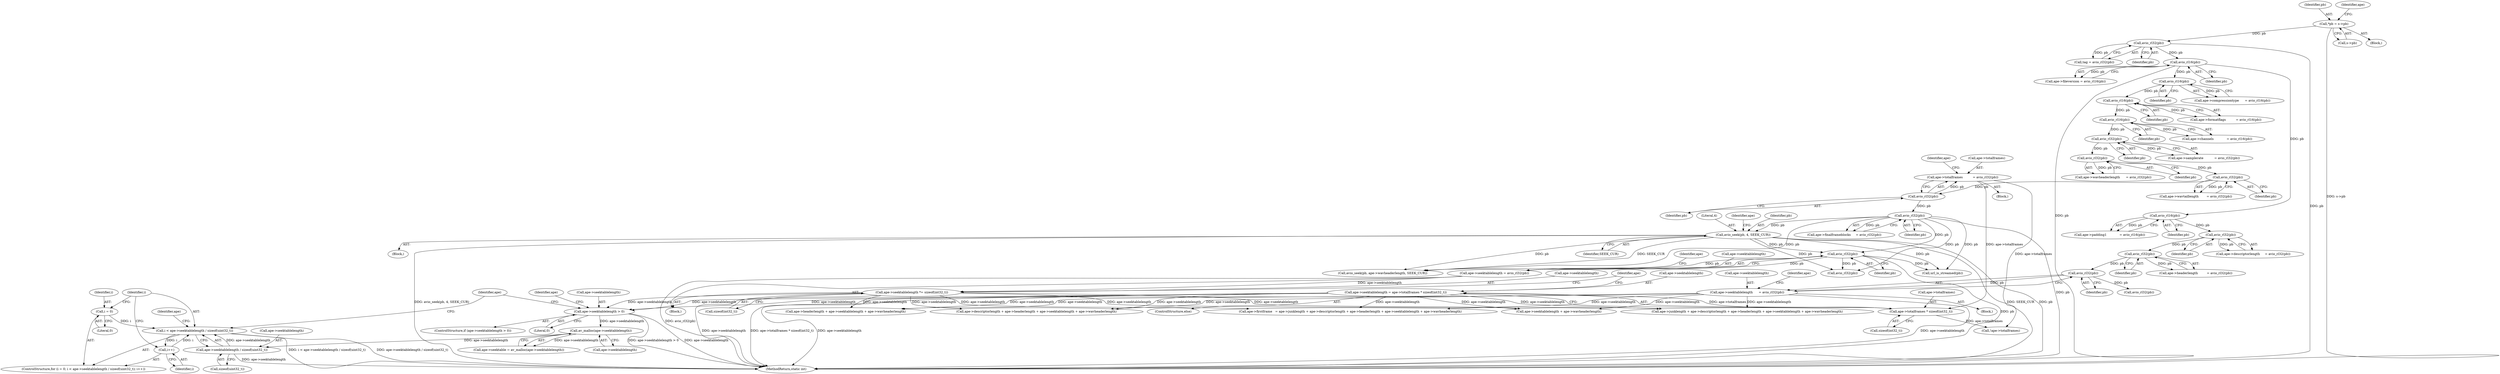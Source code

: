 digraph "0_FFmpeg_8312e3fc9041027a33c8bc667bb99740fdf41dd5@API" {
"1000631" [label="(Call,i < ape->seektablelength / sizeof(uint32_t))"];
"1000628" [label="(Call,i = 0)"];
"1000639" [label="(Call,i++)"];
"1000631" [label="(Call,i < ape->seektablelength / sizeof(uint32_t))"];
"1000633" [label="(Call,ape->seektablelength / sizeof(uint32_t))"];
"1000623" [label="(Call,av_malloc(ape->seektablelength))"];
"1000613" [label="(Call,ape->seektablelength > 0)"];
"1000404" [label="(Call,ape->seektablelength *= sizeof(int32_t))"];
"1000393" [label="(Call,ape->seektablelength = avio_rl32(pb))"];
"1000397" [label="(Call,avio_rl32(pb))"];
"1000368" [label="(Call,avio_rl32(pb))"];
"1000362" [label="(Call,avio_rl32(pb))"];
"1000356" [label="(Call,avio_rl32(pb))"];
"1000350" [label="(Call,avio_rl32(pb))"];
"1000344" [label="(Call,avio_rl32(pb))"];
"1000338" [label="(Call,avio_rl16(pb))"];
"1000332" [label="(Call,avio_rl16(pb))"];
"1000326" [label="(Call,avio_rl16(pb))"];
"1000153" [label="(Call,avio_rl16(pb))"];
"1000136" [label="(Call,avio_rl32(pb))"];
"1000113" [label="(Call,*pb = s->pb)"];
"1000377" [label="(Call,avio_seek(pb, 4, SEEK_CUR))"];
"1000411" [label="(Call,ape->seektablelength = ape->totalframes * sizeof(int32_t))"];
"1000415" [label="(Call,ape->totalframes * sizeof(int32_t))"];
"1000358" [label="(Call,ape->totalframes          = avio_rl32(pb))"];
"1000212" [label="(Call,ape->seektablelength      = avio_rl32(pb))"];
"1000216" [label="(Call,avio_rl32(pb))"];
"1000210" [label="(Call,avio_rl32(pb))"];
"1000204" [label="(Call,avio_rl32(pb))"];
"1000198" [label="(Call,avio_rl16(pb))"];
"1000326" [label="(Call,avio_rl16(pb))"];
"1000220" [label="(Identifier,ape)"];
"1000311" [label="(Block,)"];
"1000362" [label="(Call,avio_rl32(pb))"];
"1000212" [label="(Call,ape->seektablelength      = avio_rl32(pb))"];
"1000137" [label="(Identifier,pb)"];
"1000380" [label="(Identifier,SEEK_CUR)"];
"1000213" [label="(Call,ape->seektablelength)"];
"1000210" [label="(Call,avio_rl32(pb))"];
"1000346" [label="(Call,ape->wavheaderlength      = avio_rl32(pb))"];
"1000404" [label="(Call,ape->seektablelength *= sizeof(int32_t))"];
"1000211" [label="(Identifier,pb)"];
"1000217" [label="(Identifier,pb)"];
"1000410" [label="(ControlStructure,else)"];
"1000344" [label="(Call,avio_rl32(pb))"];
"1000634" [label="(Call,ape->seektablelength)"];
"1000154" [label="(Identifier,pb)"];
"1000115" [label="(Call,s->pb)"];
"1000639" [label="(Call,i++)"];
"1000647" [label="(Call,avio_rl32(pb))"];
"1000114" [label="(Identifier,pb)"];
"1000356" [label="(Call,avio_rl32(pb))"];
"1000328" [label="(Call,ape->formatflags          = avio_rl16(pb))"];
"1000379" [label="(Literal,4)"];
"1000352" [label="(Call,ape->wavtaillength        = avio_rl32(pb))"];
"1000637" [label="(Call,sizeof(uint32_t))"];
"1000617" [label="(Literal,0)"];
"1000401" [label="(Identifier,ape)"];
"1000334" [label="(Call,ape->channels             = avio_rl16(pb))"];
"1000398" [label="(Identifier,pb)"];
"1000206" [label="(Call,ape->headerlength         = avio_rl32(pb))"];
"1000205" [label="(Identifier,pb)"];
"1000653" [label="(Identifier,ape)"];
"1000340" [label="(Call,ape->samplerate           = avio_rl32(pb))"];
"1000120" [label="(Identifier,ape)"];
"1000136" [label="(Call,avio_rl32(pb))"];
"1000216" [label="(Call,avio_rl32(pb))"];
"1000631" [label="(Call,i < ape->seektablelength / sizeof(uint32_t))"];
"1000200" [label="(Call,ape->descriptorlength     = avio_rl32(pb))"];
"1000149" [label="(Call,ape->fileversion = avio_rl16(pb))"];
"1000619" [label="(Call,ape->seektable = av_malloc(ape->seektablelength))"];
"1000383" [label="(Identifier,ape)"];
"1000614" [label="(Call,ape->seektablelength)"];
"1000644" [label="(Identifier,ape)"];
"1000558" [label="(Call,ape->firstframe   = ape->junklength + ape->descriptorlength + ape->headerlength + ape->seektablelength + ape->wavheaderlength)"];
"1000405" [label="(Call,ape->seektablelength)"];
"1000378" [label="(Identifier,pb)"];
"1000624" [label="(Call,ape->seektablelength)"];
"1000351" [label="(Identifier,pb)"];
"1000345" [label="(Identifier,pb)"];
"1000629" [label="(Identifier,i)"];
"1000222" [label="(Call,avio_rl32(pb))"];
"1000111" [label="(Block,)"];
"1000204" [label="(Call,avio_rl32(pb))"];
"1000574" [label="(Call,ape->seektablelength + ape->wavheaderlength)"];
"1000359" [label="(Call,ape->totalframes)"];
"1000875" [label="(Call,url_is_streamed(pb))"];
"1000393" [label="(Call,ape->seektablelength = avio_rl32(pb))"];
"1000621" [label="(Identifier,ape)"];
"1000376" [label="(Block,)"];
"1000153" [label="(Call,avio_rl16(pb))"];
"1000613" [label="(Call,ape->seektablelength > 0)"];
"1000623" [label="(Call,av_malloc(ape->seektablelength))"];
"1000338" [label="(Call,avio_rl16(pb))"];
"1000507" [label="(Call,!ape->totalframes)"];
"1000358" [label="(Call,ape->totalframes          = avio_rl32(pb))"];
"1000368" [label="(Call,avio_rl32(pb))"];
"1000408" [label="(Call,sizeof(int32_t))"];
"1000134" [label="(Call,tag = avio_rl32(pb))"];
"1000394" [label="(Call,ape->seektablelength)"];
"1000392" [label="(Block,)"];
"1000612" [label="(ControlStructure,if (ape->seektablelength > 0))"];
"1000369" [label="(Identifier,pb)"];
"1000364" [label="(Call,ape->finalframeblocks     = avio_rl32(pb))"];
"1000327" [label="(Identifier,pb)"];
"1000198" [label="(Call,avio_rl16(pb))"];
"1000562" [label="(Call,ape->junklength + ape->descriptorlength + ape->headerlength + ape->seektablelength + ape->wavheaderlength)"];
"1000500" [label="(Call,avio_seek(pb, ape->wavheaderlength, SEEK_CUR))"];
"1000633" [label="(Call,ape->seektablelength / sizeof(uint32_t))"];
"1000570" [label="(Call,ape->headerlength + ape->seektablelength + ape->wavheaderlength)"];
"1000411" [label="(Call,ape->seektablelength = ape->totalframes * sizeof(int32_t))"];
"1000424" [label="(Identifier,ape)"];
"1000627" [label="(ControlStructure,for (i = 0; i < ape->seektablelength / sizeof(uint32_t); i++))"];
"1000194" [label="(Call,ape->padding1             = avio_rl16(pb))"];
"1000416" [label="(Call,ape->totalframes)"];
"1000332" [label="(Call,avio_rl16(pb))"];
"1000628" [label="(Call,i = 0)"];
"1000113" [label="(Call,*pb = s->pb)"];
"1000419" [label="(Call,sizeof(int32_t))"];
"1000632" [label="(Identifier,i)"];
"1000377" [label="(Call,avio_seek(pb, 4, SEEK_CUR))"];
"1000630" [label="(Literal,0)"];
"1000322" [label="(Call,ape->compressiontype      = avio_rl16(pb))"];
"1000397" [label="(Call,avio_rl32(pb))"];
"1000350" [label="(Call,avio_rl32(pb))"];
"1000412" [label="(Call,ape->seektablelength)"];
"1000357" [label="(Identifier,pb)"];
"1000333" [label="(Identifier,pb)"];
"1000640" [label="(Identifier,i)"];
"1001121" [label="(MethodReturn,static int)"];
"1000566" [label="(Call,ape->descriptorlength + ape->headerlength + ape->seektablelength + ape->wavheaderlength)"];
"1000339" [label="(Identifier,pb)"];
"1000415" [label="(Call,ape->totalframes * sizeof(int32_t))"];
"1000199" [label="(Identifier,pb)"];
"1000363" [label="(Identifier,pb)"];
"1000193" [label="(Block,)"];
"1000366" [label="(Identifier,ape)"];
"1000631" -> "1000627"  [label="AST: "];
"1000631" -> "1000633"  [label="CFG: "];
"1000632" -> "1000631"  [label="AST: "];
"1000633" -> "1000631"  [label="AST: "];
"1000644" -> "1000631"  [label="CFG: "];
"1000653" -> "1000631"  [label="CFG: "];
"1000631" -> "1001121"  [label="DDG: ape->seektablelength / sizeof(uint32_t)"];
"1000631" -> "1001121"  [label="DDG: i < ape->seektablelength / sizeof(uint32_t)"];
"1000628" -> "1000631"  [label="DDG: i"];
"1000639" -> "1000631"  [label="DDG: i"];
"1000633" -> "1000631"  [label="DDG: ape->seektablelength"];
"1000631" -> "1000639"  [label="DDG: i"];
"1000628" -> "1000627"  [label="AST: "];
"1000628" -> "1000630"  [label="CFG: "];
"1000629" -> "1000628"  [label="AST: "];
"1000630" -> "1000628"  [label="AST: "];
"1000632" -> "1000628"  [label="CFG: "];
"1000639" -> "1000627"  [label="AST: "];
"1000639" -> "1000640"  [label="CFG: "];
"1000640" -> "1000639"  [label="AST: "];
"1000632" -> "1000639"  [label="CFG: "];
"1000633" -> "1000637"  [label="CFG: "];
"1000634" -> "1000633"  [label="AST: "];
"1000637" -> "1000633"  [label="AST: "];
"1000633" -> "1001121"  [label="DDG: ape->seektablelength"];
"1000623" -> "1000633"  [label="DDG: ape->seektablelength"];
"1000623" -> "1000619"  [label="AST: "];
"1000623" -> "1000624"  [label="CFG: "];
"1000624" -> "1000623"  [label="AST: "];
"1000619" -> "1000623"  [label="CFG: "];
"1000623" -> "1000619"  [label="DDG: ape->seektablelength"];
"1000613" -> "1000623"  [label="DDG: ape->seektablelength"];
"1000613" -> "1000612"  [label="AST: "];
"1000613" -> "1000617"  [label="CFG: "];
"1000614" -> "1000613"  [label="AST: "];
"1000617" -> "1000613"  [label="AST: "];
"1000621" -> "1000613"  [label="CFG: "];
"1000653" -> "1000613"  [label="CFG: "];
"1000613" -> "1001121"  [label="DDG: ape->seektablelength"];
"1000613" -> "1001121"  [label="DDG: ape->seektablelength > 0"];
"1000404" -> "1000613"  [label="DDG: ape->seektablelength"];
"1000411" -> "1000613"  [label="DDG: ape->seektablelength"];
"1000212" -> "1000613"  [label="DDG: ape->seektablelength"];
"1000404" -> "1000392"  [label="AST: "];
"1000404" -> "1000408"  [label="CFG: "];
"1000405" -> "1000404"  [label="AST: "];
"1000408" -> "1000404"  [label="AST: "];
"1000424" -> "1000404"  [label="CFG: "];
"1000404" -> "1001121"  [label="DDG: ape->seektablelength"];
"1000393" -> "1000404"  [label="DDG: ape->seektablelength"];
"1000404" -> "1000558"  [label="DDG: ape->seektablelength"];
"1000404" -> "1000562"  [label="DDG: ape->seektablelength"];
"1000404" -> "1000566"  [label="DDG: ape->seektablelength"];
"1000404" -> "1000570"  [label="DDG: ape->seektablelength"];
"1000404" -> "1000574"  [label="DDG: ape->seektablelength"];
"1000393" -> "1000392"  [label="AST: "];
"1000393" -> "1000397"  [label="CFG: "];
"1000394" -> "1000393"  [label="AST: "];
"1000397" -> "1000393"  [label="AST: "];
"1000401" -> "1000393"  [label="CFG: "];
"1000393" -> "1001121"  [label="DDG: avio_rl32(pb)"];
"1000397" -> "1000393"  [label="DDG: pb"];
"1000397" -> "1000398"  [label="CFG: "];
"1000398" -> "1000397"  [label="AST: "];
"1000397" -> "1001121"  [label="DDG: pb"];
"1000368" -> "1000397"  [label="DDG: pb"];
"1000377" -> "1000397"  [label="DDG: pb"];
"1000397" -> "1000500"  [label="DDG: pb"];
"1000397" -> "1000647"  [label="DDG: pb"];
"1000397" -> "1000875"  [label="DDG: pb"];
"1000368" -> "1000364"  [label="AST: "];
"1000368" -> "1000369"  [label="CFG: "];
"1000369" -> "1000368"  [label="AST: "];
"1000364" -> "1000368"  [label="CFG: "];
"1000368" -> "1001121"  [label="DDG: pb"];
"1000368" -> "1000364"  [label="DDG: pb"];
"1000362" -> "1000368"  [label="DDG: pb"];
"1000368" -> "1000377"  [label="DDG: pb"];
"1000368" -> "1000500"  [label="DDG: pb"];
"1000368" -> "1000647"  [label="DDG: pb"];
"1000368" -> "1000875"  [label="DDG: pb"];
"1000362" -> "1000358"  [label="AST: "];
"1000362" -> "1000363"  [label="CFG: "];
"1000363" -> "1000362"  [label="AST: "];
"1000358" -> "1000362"  [label="CFG: "];
"1000362" -> "1000358"  [label="DDG: pb"];
"1000356" -> "1000362"  [label="DDG: pb"];
"1000356" -> "1000352"  [label="AST: "];
"1000356" -> "1000357"  [label="CFG: "];
"1000357" -> "1000356"  [label="AST: "];
"1000352" -> "1000356"  [label="CFG: "];
"1000356" -> "1000352"  [label="DDG: pb"];
"1000350" -> "1000356"  [label="DDG: pb"];
"1000350" -> "1000346"  [label="AST: "];
"1000350" -> "1000351"  [label="CFG: "];
"1000351" -> "1000350"  [label="AST: "];
"1000346" -> "1000350"  [label="CFG: "];
"1000350" -> "1000346"  [label="DDG: pb"];
"1000344" -> "1000350"  [label="DDG: pb"];
"1000344" -> "1000340"  [label="AST: "];
"1000344" -> "1000345"  [label="CFG: "];
"1000345" -> "1000344"  [label="AST: "];
"1000340" -> "1000344"  [label="CFG: "];
"1000344" -> "1000340"  [label="DDG: pb"];
"1000338" -> "1000344"  [label="DDG: pb"];
"1000338" -> "1000334"  [label="AST: "];
"1000338" -> "1000339"  [label="CFG: "];
"1000339" -> "1000338"  [label="AST: "];
"1000334" -> "1000338"  [label="CFG: "];
"1000338" -> "1000334"  [label="DDG: pb"];
"1000332" -> "1000338"  [label="DDG: pb"];
"1000332" -> "1000328"  [label="AST: "];
"1000332" -> "1000333"  [label="CFG: "];
"1000333" -> "1000332"  [label="AST: "];
"1000328" -> "1000332"  [label="CFG: "];
"1000332" -> "1000328"  [label="DDG: pb"];
"1000326" -> "1000332"  [label="DDG: pb"];
"1000326" -> "1000322"  [label="AST: "];
"1000326" -> "1000327"  [label="CFG: "];
"1000327" -> "1000326"  [label="AST: "];
"1000322" -> "1000326"  [label="CFG: "];
"1000326" -> "1000322"  [label="DDG: pb"];
"1000153" -> "1000326"  [label="DDG: pb"];
"1000153" -> "1000149"  [label="AST: "];
"1000153" -> "1000154"  [label="CFG: "];
"1000154" -> "1000153"  [label="AST: "];
"1000149" -> "1000153"  [label="CFG: "];
"1000153" -> "1001121"  [label="DDG: pb"];
"1000153" -> "1000149"  [label="DDG: pb"];
"1000136" -> "1000153"  [label="DDG: pb"];
"1000153" -> "1000198"  [label="DDG: pb"];
"1000136" -> "1000134"  [label="AST: "];
"1000136" -> "1000137"  [label="CFG: "];
"1000137" -> "1000136"  [label="AST: "];
"1000134" -> "1000136"  [label="CFG: "];
"1000136" -> "1001121"  [label="DDG: pb"];
"1000136" -> "1000134"  [label="DDG: pb"];
"1000113" -> "1000136"  [label="DDG: pb"];
"1000113" -> "1000111"  [label="AST: "];
"1000113" -> "1000115"  [label="CFG: "];
"1000114" -> "1000113"  [label="AST: "];
"1000115" -> "1000113"  [label="AST: "];
"1000120" -> "1000113"  [label="CFG: "];
"1000113" -> "1001121"  [label="DDG: s->pb"];
"1000377" -> "1000376"  [label="AST: "];
"1000377" -> "1000380"  [label="CFG: "];
"1000378" -> "1000377"  [label="AST: "];
"1000379" -> "1000377"  [label="AST: "];
"1000380" -> "1000377"  [label="AST: "];
"1000383" -> "1000377"  [label="CFG: "];
"1000377" -> "1001121"  [label="DDG: avio_seek(pb, 4, SEEK_CUR)"];
"1000377" -> "1001121"  [label="DDG: SEEK_CUR"];
"1000377" -> "1001121"  [label="DDG: pb"];
"1000377" -> "1000500"  [label="DDG: pb"];
"1000377" -> "1000500"  [label="DDG: SEEK_CUR"];
"1000377" -> "1000647"  [label="DDG: pb"];
"1000377" -> "1000875"  [label="DDG: pb"];
"1000411" -> "1000410"  [label="AST: "];
"1000411" -> "1000415"  [label="CFG: "];
"1000412" -> "1000411"  [label="AST: "];
"1000415" -> "1000411"  [label="AST: "];
"1000424" -> "1000411"  [label="CFG: "];
"1000411" -> "1001121"  [label="DDG: ape->seektablelength"];
"1000411" -> "1001121"  [label="DDG: ape->totalframes * sizeof(int32_t)"];
"1000415" -> "1000411"  [label="DDG: ape->totalframes"];
"1000411" -> "1000558"  [label="DDG: ape->seektablelength"];
"1000411" -> "1000562"  [label="DDG: ape->seektablelength"];
"1000411" -> "1000566"  [label="DDG: ape->seektablelength"];
"1000411" -> "1000570"  [label="DDG: ape->seektablelength"];
"1000411" -> "1000574"  [label="DDG: ape->seektablelength"];
"1000415" -> "1000419"  [label="CFG: "];
"1000416" -> "1000415"  [label="AST: "];
"1000419" -> "1000415"  [label="AST: "];
"1000358" -> "1000415"  [label="DDG: ape->totalframes"];
"1000415" -> "1000507"  [label="DDG: ape->totalframes"];
"1000358" -> "1000311"  [label="AST: "];
"1000359" -> "1000358"  [label="AST: "];
"1000366" -> "1000358"  [label="CFG: "];
"1000358" -> "1000507"  [label="DDG: ape->totalframes"];
"1000212" -> "1000193"  [label="AST: "];
"1000212" -> "1000216"  [label="CFG: "];
"1000213" -> "1000212"  [label="AST: "];
"1000216" -> "1000212"  [label="AST: "];
"1000220" -> "1000212"  [label="CFG: "];
"1000212" -> "1001121"  [label="DDG: ape->seektablelength"];
"1000216" -> "1000212"  [label="DDG: pb"];
"1000212" -> "1000558"  [label="DDG: ape->seektablelength"];
"1000212" -> "1000562"  [label="DDG: ape->seektablelength"];
"1000212" -> "1000566"  [label="DDG: ape->seektablelength"];
"1000212" -> "1000570"  [label="DDG: ape->seektablelength"];
"1000212" -> "1000574"  [label="DDG: ape->seektablelength"];
"1000216" -> "1000217"  [label="CFG: "];
"1000217" -> "1000216"  [label="AST: "];
"1000210" -> "1000216"  [label="DDG: pb"];
"1000216" -> "1000222"  [label="DDG: pb"];
"1000210" -> "1000206"  [label="AST: "];
"1000210" -> "1000211"  [label="CFG: "];
"1000211" -> "1000210"  [label="AST: "];
"1000206" -> "1000210"  [label="CFG: "];
"1000210" -> "1000206"  [label="DDG: pb"];
"1000204" -> "1000210"  [label="DDG: pb"];
"1000204" -> "1000200"  [label="AST: "];
"1000204" -> "1000205"  [label="CFG: "];
"1000205" -> "1000204"  [label="AST: "];
"1000200" -> "1000204"  [label="CFG: "];
"1000204" -> "1000200"  [label="DDG: pb"];
"1000198" -> "1000204"  [label="DDG: pb"];
"1000198" -> "1000194"  [label="AST: "];
"1000198" -> "1000199"  [label="CFG: "];
"1000199" -> "1000198"  [label="AST: "];
"1000194" -> "1000198"  [label="CFG: "];
"1000198" -> "1000194"  [label="DDG: pb"];
}
